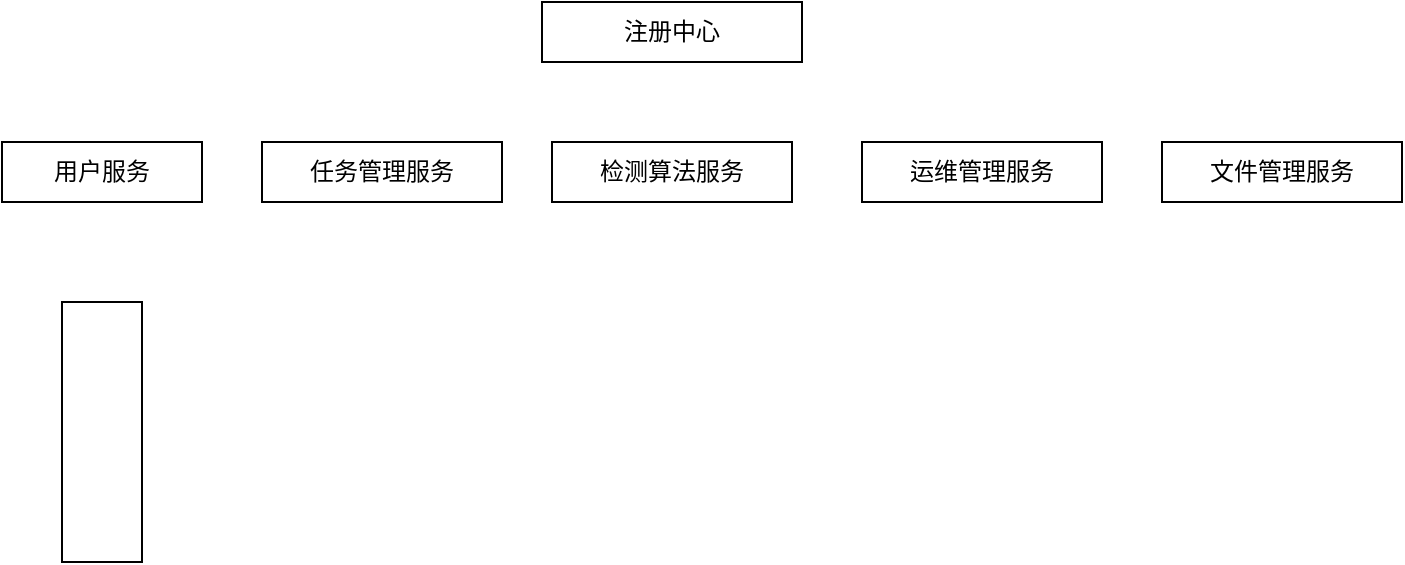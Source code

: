<mxfile version="26.1.0">
  <diagram name="第 1 页" id="28ijJc5fzTOY-iimRhTZ">
    <mxGraphModel dx="763" dy="504" grid="1" gridSize="10" guides="1" tooltips="1" connect="1" arrows="1" fold="1" page="1" pageScale="1" pageWidth="827" pageHeight="1169" math="0" shadow="0">
      <root>
        <mxCell id="0" />
        <mxCell id="1" parent="0" />
        <mxCell id="KbSjC7GCIxi7owk5sO3l-1" value="注册中心" style="rounded=0;whiteSpace=wrap;html=1;" vertex="1" parent="1">
          <mxGeometry x="300" y="120" width="130" height="30" as="geometry" />
        </mxCell>
        <mxCell id="KbSjC7GCIxi7owk5sO3l-3" value="用户服务" style="rounded=0;whiteSpace=wrap;html=1;" vertex="1" parent="1">
          <mxGeometry x="30" y="190" width="100" height="30" as="geometry" />
        </mxCell>
        <mxCell id="KbSjC7GCIxi7owk5sO3l-4" value="运维管理服务" style="rounded=0;whiteSpace=wrap;html=1;" vertex="1" parent="1">
          <mxGeometry x="460" y="190" width="120" height="30" as="geometry" />
        </mxCell>
        <mxCell id="KbSjC7GCIxi7owk5sO3l-5" value="文件管理服务" style="rounded=0;whiteSpace=wrap;html=1;" vertex="1" parent="1">
          <mxGeometry x="610" y="190" width="120" height="30" as="geometry" />
        </mxCell>
        <mxCell id="KbSjC7GCIxi7owk5sO3l-6" value="任务管理服务" style="rounded=0;whiteSpace=wrap;html=1;" vertex="1" parent="1">
          <mxGeometry x="160" y="190" width="120" height="30" as="geometry" />
        </mxCell>
        <mxCell id="KbSjC7GCIxi7owk5sO3l-7" value="检测算法服务" style="rounded=0;whiteSpace=wrap;html=1;" vertex="1" parent="1">
          <mxGeometry x="305" y="190" width="120" height="30" as="geometry" />
        </mxCell>
        <mxCell id="KbSjC7GCIxi7owk5sO3l-10" value="" style="rounded=0;whiteSpace=wrap;html=1;" vertex="1" parent="1">
          <mxGeometry x="60" y="270" width="40" height="130" as="geometry" />
        </mxCell>
      </root>
    </mxGraphModel>
  </diagram>
</mxfile>
